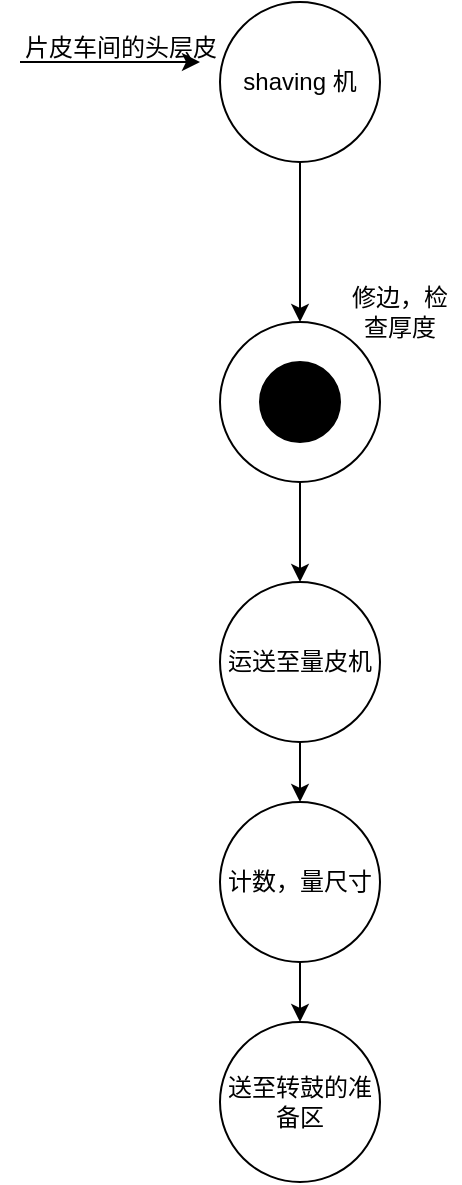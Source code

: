 <mxfile version="27.0.5">
  <diagram name="第 1 页" id="8r0GBoROAkLpVM-E7x3l">
    <mxGraphModel dx="1418" dy="786" grid="1" gridSize="10" guides="1" tooltips="1" connect="1" arrows="1" fold="1" page="1" pageScale="1" pageWidth="827" pageHeight="1169" math="0" shadow="0">
      <root>
        <mxCell id="0" />
        <mxCell id="1" parent="0" />
        <mxCell id="x_WjoKj2wh1rHLzQqOEd-2" value="" style="endArrow=classic;html=1;rounded=0;" edge="1" parent="1">
          <mxGeometry width="50" height="50" relative="1" as="geometry">
            <mxPoint x="70" y="90" as="sourcePoint" />
            <mxPoint x="160" y="90" as="targetPoint" />
          </mxGeometry>
        </mxCell>
        <mxCell id="x_WjoKj2wh1rHLzQqOEd-3" value="片皮车间的头层皮" style="text;html=1;align=center;verticalAlign=middle;resizable=0;points=[];autosize=1;strokeColor=none;fillColor=none;" vertex="1" parent="1">
          <mxGeometry x="60" y="68" width="120" height="30" as="geometry" />
        </mxCell>
        <mxCell id="x_WjoKj2wh1rHLzQqOEd-6" value="" style="edgeStyle=orthogonalEdgeStyle;rounded=0;orthogonalLoop=1;jettySize=auto;html=1;" edge="1" parent="1" source="x_WjoKj2wh1rHLzQqOEd-4" target="x_WjoKj2wh1rHLzQqOEd-5">
          <mxGeometry relative="1" as="geometry" />
        </mxCell>
        <mxCell id="x_WjoKj2wh1rHLzQqOEd-4" value="shaving 机" style="ellipse;whiteSpace=wrap;html=1;aspect=fixed;" vertex="1" parent="1">
          <mxGeometry x="170" y="60" width="80" height="80" as="geometry" />
        </mxCell>
        <mxCell id="x_WjoKj2wh1rHLzQqOEd-10" value="" style="edgeStyle=orthogonalEdgeStyle;rounded=0;orthogonalLoop=1;jettySize=auto;html=1;" edge="1" parent="1" source="x_WjoKj2wh1rHLzQqOEd-5" target="x_WjoKj2wh1rHLzQqOEd-9">
          <mxGeometry relative="1" as="geometry" />
        </mxCell>
        <mxCell id="x_WjoKj2wh1rHLzQqOEd-5" value="" style="ellipse;whiteSpace=wrap;html=1;aspect=fixed;" vertex="1" parent="1">
          <mxGeometry x="170" y="220" width="80" height="80" as="geometry" />
        </mxCell>
        <mxCell id="x_WjoKj2wh1rHLzQqOEd-7" value="" style="ellipse;whiteSpace=wrap;html=1;aspect=fixed;fillColor=#000000;" vertex="1" parent="1">
          <mxGeometry x="190" y="240" width="40" height="40" as="geometry" />
        </mxCell>
        <mxCell id="x_WjoKj2wh1rHLzQqOEd-8" value="修边，检查厚度" style="text;html=1;align=center;verticalAlign=middle;whiteSpace=wrap;rounded=0;" vertex="1" parent="1">
          <mxGeometry x="230" y="200" width="60" height="30" as="geometry" />
        </mxCell>
        <mxCell id="x_WjoKj2wh1rHLzQqOEd-12" value="" style="edgeStyle=orthogonalEdgeStyle;rounded=0;orthogonalLoop=1;jettySize=auto;html=1;" edge="1" parent="1" source="x_WjoKj2wh1rHLzQqOEd-9" target="x_WjoKj2wh1rHLzQqOEd-11">
          <mxGeometry relative="1" as="geometry" />
        </mxCell>
        <mxCell id="x_WjoKj2wh1rHLzQqOEd-9" value="运送至量皮机" style="ellipse;whiteSpace=wrap;html=1;aspect=fixed;" vertex="1" parent="1">
          <mxGeometry x="170" y="350" width="80" height="80" as="geometry" />
        </mxCell>
        <mxCell id="x_WjoKj2wh1rHLzQqOEd-14" value="" style="edgeStyle=orthogonalEdgeStyle;rounded=0;orthogonalLoop=1;jettySize=auto;html=1;" edge="1" parent="1" source="x_WjoKj2wh1rHLzQqOEd-11" target="x_WjoKj2wh1rHLzQqOEd-13">
          <mxGeometry relative="1" as="geometry" />
        </mxCell>
        <mxCell id="x_WjoKj2wh1rHLzQqOEd-11" value="计数，量尺寸" style="ellipse;whiteSpace=wrap;html=1;aspect=fixed;" vertex="1" parent="1">
          <mxGeometry x="170" y="460" width="80" height="80" as="geometry" />
        </mxCell>
        <mxCell id="x_WjoKj2wh1rHLzQqOEd-13" value="送至转鼓的准备区" style="ellipse;whiteSpace=wrap;html=1;aspect=fixed;" vertex="1" parent="1">
          <mxGeometry x="170" y="570" width="80" height="80" as="geometry" />
        </mxCell>
      </root>
    </mxGraphModel>
  </diagram>
</mxfile>
